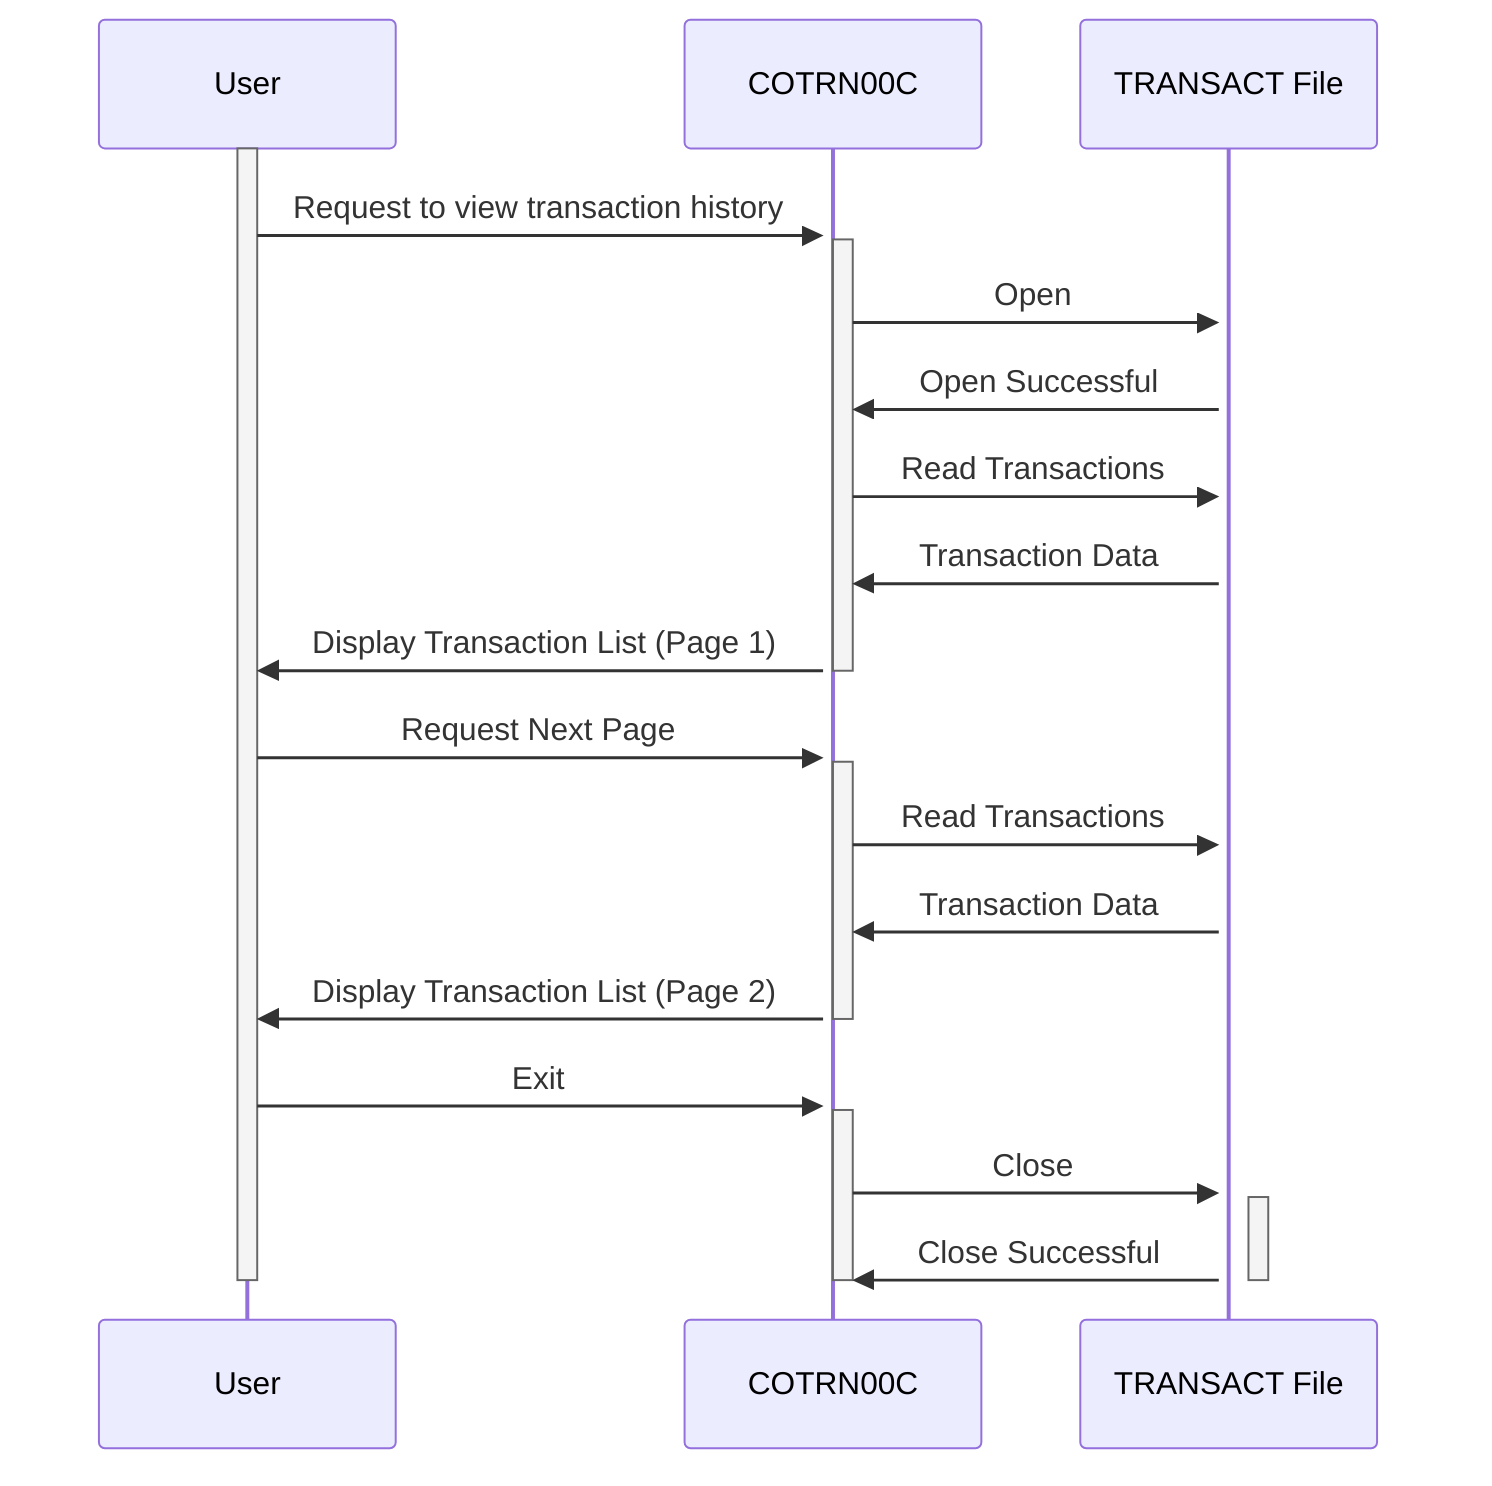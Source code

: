 sequenceDiagram
    participant User
    participant COTRN00C
    participant TRANSACT File
    
    activate User
    User->>+COTRN00C: Request to view transaction history
    activate COTRN00C
    COTRN00C->>+TRANSACT File: Open
    TRANSACT File->>COTRN00C: Open Successful
    COTRN00C->>+TRANSACT File: Read Transactions
    TRANSACT File->>COTRN00C: Transaction Data
    COTRN00C->>-User: Display Transaction List (Page 1) 
    User->>+COTRN00C:  Request Next Page
    COTRN00C->>+TRANSACT File: Read Transactions
    TRANSACT File->>COTRN00C: Transaction Data
    COTRN00C->>-User: Display Transaction List (Page 2)
    User->>+COTRN00C:  Exit
    COTRN00C->>+TRANSACT File: Close
    TRANSACT File->>-COTRN00C: Close Successful
    deactivate COTRN00C
    deactivate User